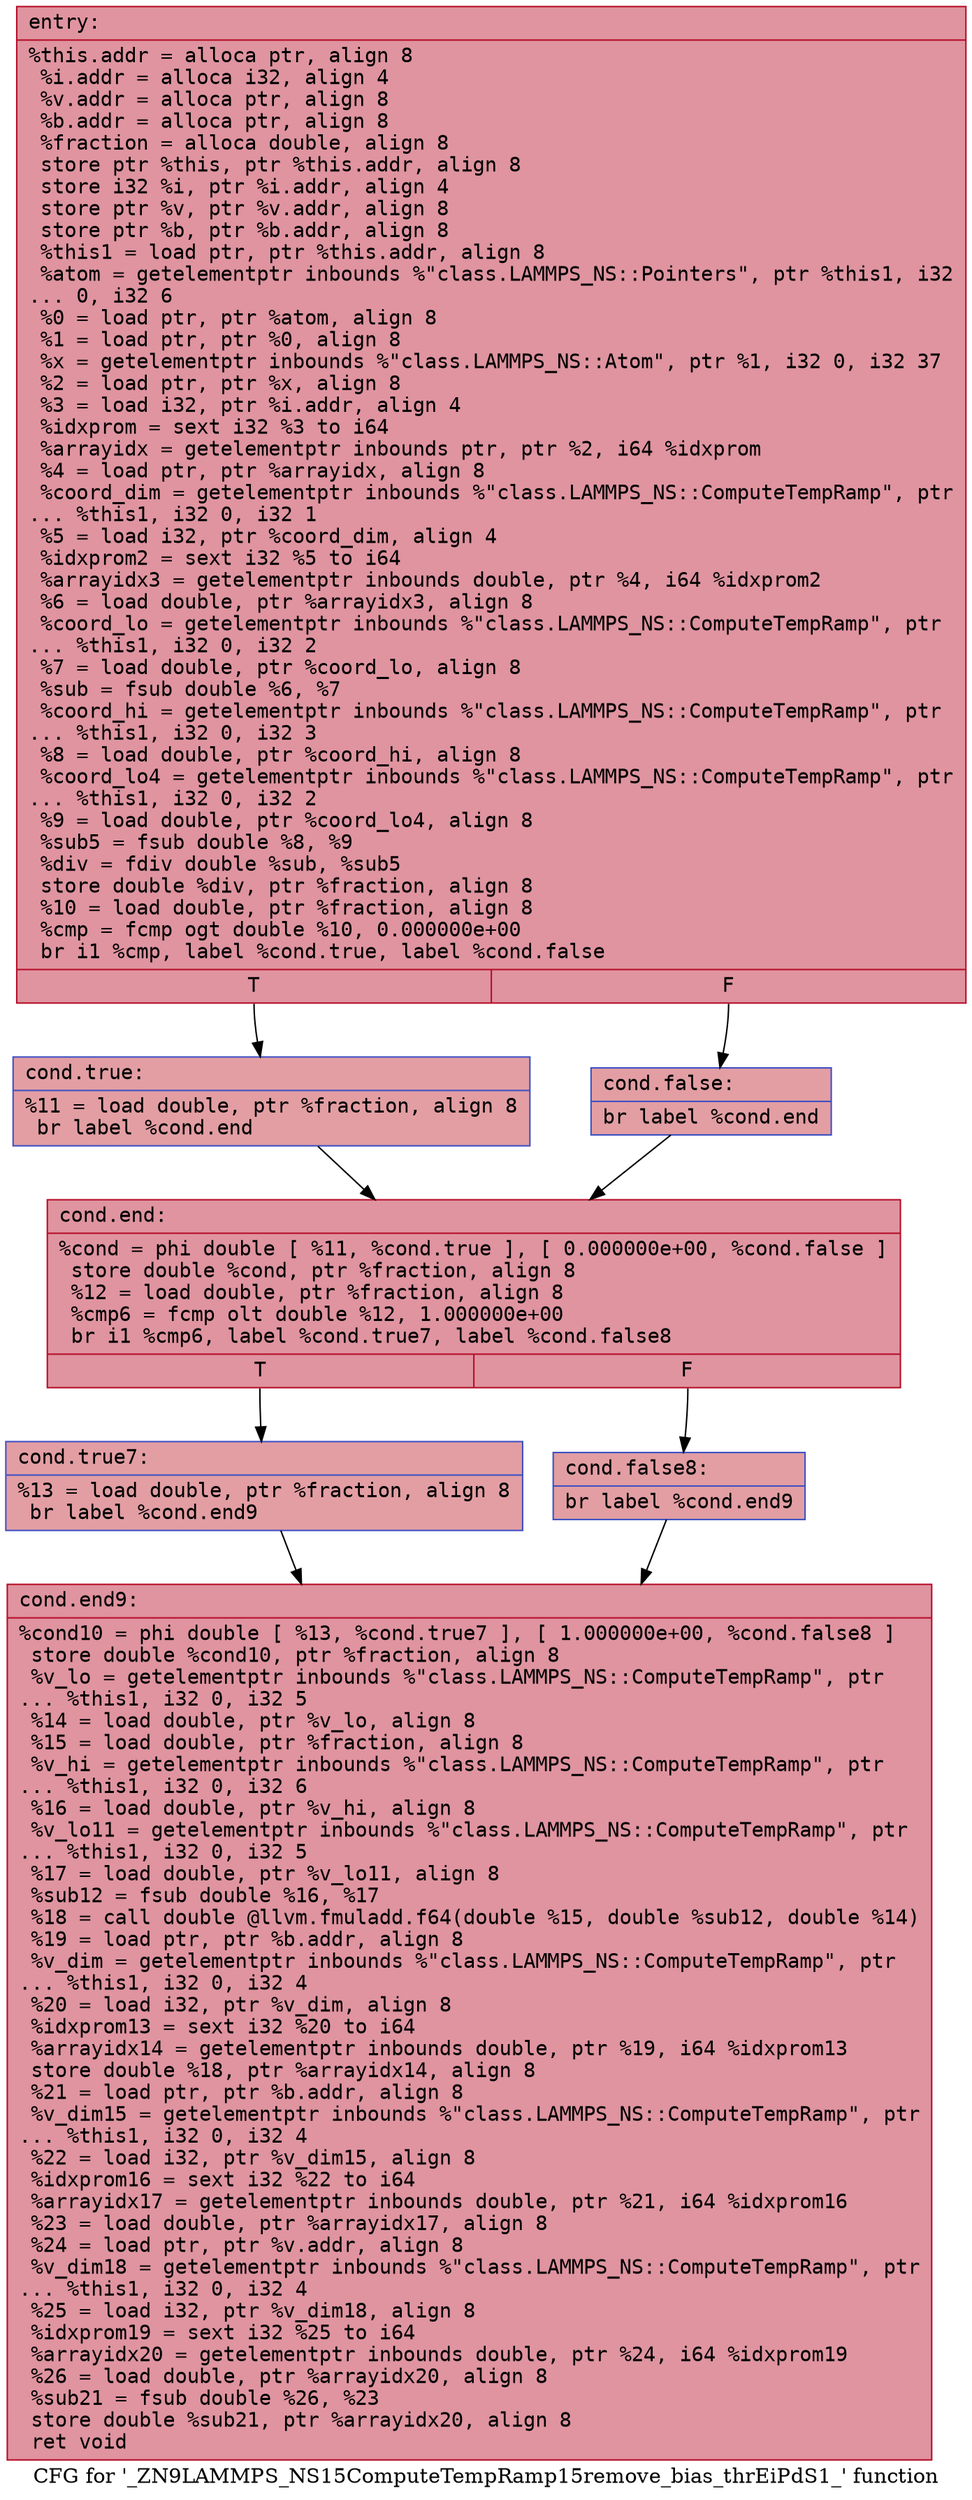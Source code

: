 digraph "CFG for '_ZN9LAMMPS_NS15ComputeTempRamp15remove_bias_thrEiPdS1_' function" {
	label="CFG for '_ZN9LAMMPS_NS15ComputeTempRamp15remove_bias_thrEiPdS1_' function";

	Node0x5563a4174f60 [shape=record,color="#b70d28ff", style=filled, fillcolor="#b70d2870" fontname="Courier",label="{entry:\l|  %this.addr = alloca ptr, align 8\l  %i.addr = alloca i32, align 4\l  %v.addr = alloca ptr, align 8\l  %b.addr = alloca ptr, align 8\l  %fraction = alloca double, align 8\l  store ptr %this, ptr %this.addr, align 8\l  store i32 %i, ptr %i.addr, align 4\l  store ptr %v, ptr %v.addr, align 8\l  store ptr %b, ptr %b.addr, align 8\l  %this1 = load ptr, ptr %this.addr, align 8\l  %atom = getelementptr inbounds %\"class.LAMMPS_NS::Pointers\", ptr %this1, i32\l... 0, i32 6\l  %0 = load ptr, ptr %atom, align 8\l  %1 = load ptr, ptr %0, align 8\l  %x = getelementptr inbounds %\"class.LAMMPS_NS::Atom\", ptr %1, i32 0, i32 37\l  %2 = load ptr, ptr %x, align 8\l  %3 = load i32, ptr %i.addr, align 4\l  %idxprom = sext i32 %3 to i64\l  %arrayidx = getelementptr inbounds ptr, ptr %2, i64 %idxprom\l  %4 = load ptr, ptr %arrayidx, align 8\l  %coord_dim = getelementptr inbounds %\"class.LAMMPS_NS::ComputeTempRamp\", ptr\l... %this1, i32 0, i32 1\l  %5 = load i32, ptr %coord_dim, align 4\l  %idxprom2 = sext i32 %5 to i64\l  %arrayidx3 = getelementptr inbounds double, ptr %4, i64 %idxprom2\l  %6 = load double, ptr %arrayidx3, align 8\l  %coord_lo = getelementptr inbounds %\"class.LAMMPS_NS::ComputeTempRamp\", ptr\l... %this1, i32 0, i32 2\l  %7 = load double, ptr %coord_lo, align 8\l  %sub = fsub double %6, %7\l  %coord_hi = getelementptr inbounds %\"class.LAMMPS_NS::ComputeTempRamp\", ptr\l... %this1, i32 0, i32 3\l  %8 = load double, ptr %coord_hi, align 8\l  %coord_lo4 = getelementptr inbounds %\"class.LAMMPS_NS::ComputeTempRamp\", ptr\l... %this1, i32 0, i32 2\l  %9 = load double, ptr %coord_lo4, align 8\l  %sub5 = fsub double %8, %9\l  %div = fdiv double %sub, %sub5\l  store double %div, ptr %fraction, align 8\l  %10 = load double, ptr %fraction, align 8\l  %cmp = fcmp ogt double %10, 0.000000e+00\l  br i1 %cmp, label %cond.true, label %cond.false\l|{<s0>T|<s1>F}}"];
	Node0x5563a4174f60:s0 -> Node0x5563a4175820[tooltip="entry -> cond.true\nProbability 50.00%" ];
	Node0x5563a4174f60:s1 -> Node0x5563a41758a0[tooltip="entry -> cond.false\nProbability 50.00%" ];
	Node0x5563a4175820 [shape=record,color="#3d50c3ff", style=filled, fillcolor="#be242e70" fontname="Courier",label="{cond.true:\l|  %11 = load double, ptr %fraction, align 8\l  br label %cond.end\l}"];
	Node0x5563a4175820 -> Node0x5563a41a2b10[tooltip="cond.true -> cond.end\nProbability 100.00%" ];
	Node0x5563a41758a0 [shape=record,color="#3d50c3ff", style=filled, fillcolor="#be242e70" fontname="Courier",label="{cond.false:\l|  br label %cond.end\l}"];
	Node0x5563a41758a0 -> Node0x5563a41a2b10[tooltip="cond.false -> cond.end\nProbability 100.00%" ];
	Node0x5563a41a2b10 [shape=record,color="#b70d28ff", style=filled, fillcolor="#b70d2870" fontname="Courier",label="{cond.end:\l|  %cond = phi double [ %11, %cond.true ], [ 0.000000e+00, %cond.false ]\l  store double %cond, ptr %fraction, align 8\l  %12 = load double, ptr %fraction, align 8\l  %cmp6 = fcmp olt double %12, 1.000000e+00\l  br i1 %cmp6, label %cond.true7, label %cond.false8\l|{<s0>T|<s1>F}}"];
	Node0x5563a41a2b10:s0 -> Node0x5563a41a2e40[tooltip="cond.end -> cond.true7\nProbability 50.00%" ];
	Node0x5563a41a2b10:s1 -> Node0x5563a41a2f20[tooltip="cond.end -> cond.false8\nProbability 50.00%" ];
	Node0x5563a41a2e40 [shape=record,color="#3d50c3ff", style=filled, fillcolor="#be242e70" fontname="Courier",label="{cond.true7:\l|  %13 = load double, ptr %fraction, align 8\l  br label %cond.end9\l}"];
	Node0x5563a41a2e40 -> Node0x5563a41a3130[tooltip="cond.true7 -> cond.end9\nProbability 100.00%" ];
	Node0x5563a41a2f20 [shape=record,color="#3d50c3ff", style=filled, fillcolor="#be242e70" fontname="Courier",label="{cond.false8:\l|  br label %cond.end9\l}"];
	Node0x5563a41a2f20 -> Node0x5563a41a3130[tooltip="cond.false8 -> cond.end9\nProbability 100.00%" ];
	Node0x5563a41a3130 [shape=record,color="#b70d28ff", style=filled, fillcolor="#b70d2870" fontname="Courier",label="{cond.end9:\l|  %cond10 = phi double [ %13, %cond.true7 ], [ 1.000000e+00, %cond.false8 ]\l  store double %cond10, ptr %fraction, align 8\l  %v_lo = getelementptr inbounds %\"class.LAMMPS_NS::ComputeTempRamp\", ptr\l... %this1, i32 0, i32 5\l  %14 = load double, ptr %v_lo, align 8\l  %15 = load double, ptr %fraction, align 8\l  %v_hi = getelementptr inbounds %\"class.LAMMPS_NS::ComputeTempRamp\", ptr\l... %this1, i32 0, i32 6\l  %16 = load double, ptr %v_hi, align 8\l  %v_lo11 = getelementptr inbounds %\"class.LAMMPS_NS::ComputeTempRamp\", ptr\l... %this1, i32 0, i32 5\l  %17 = load double, ptr %v_lo11, align 8\l  %sub12 = fsub double %16, %17\l  %18 = call double @llvm.fmuladd.f64(double %15, double %sub12, double %14)\l  %19 = load ptr, ptr %b.addr, align 8\l  %v_dim = getelementptr inbounds %\"class.LAMMPS_NS::ComputeTempRamp\", ptr\l... %this1, i32 0, i32 4\l  %20 = load i32, ptr %v_dim, align 8\l  %idxprom13 = sext i32 %20 to i64\l  %arrayidx14 = getelementptr inbounds double, ptr %19, i64 %idxprom13\l  store double %18, ptr %arrayidx14, align 8\l  %21 = load ptr, ptr %b.addr, align 8\l  %v_dim15 = getelementptr inbounds %\"class.LAMMPS_NS::ComputeTempRamp\", ptr\l... %this1, i32 0, i32 4\l  %22 = load i32, ptr %v_dim15, align 8\l  %idxprom16 = sext i32 %22 to i64\l  %arrayidx17 = getelementptr inbounds double, ptr %21, i64 %idxprom16\l  %23 = load double, ptr %arrayidx17, align 8\l  %24 = load ptr, ptr %v.addr, align 8\l  %v_dim18 = getelementptr inbounds %\"class.LAMMPS_NS::ComputeTempRamp\", ptr\l... %this1, i32 0, i32 4\l  %25 = load i32, ptr %v_dim18, align 8\l  %idxprom19 = sext i32 %25 to i64\l  %arrayidx20 = getelementptr inbounds double, ptr %24, i64 %idxprom19\l  %26 = load double, ptr %arrayidx20, align 8\l  %sub21 = fsub double %26, %23\l  store double %sub21, ptr %arrayidx20, align 8\l  ret void\l}"];
}
